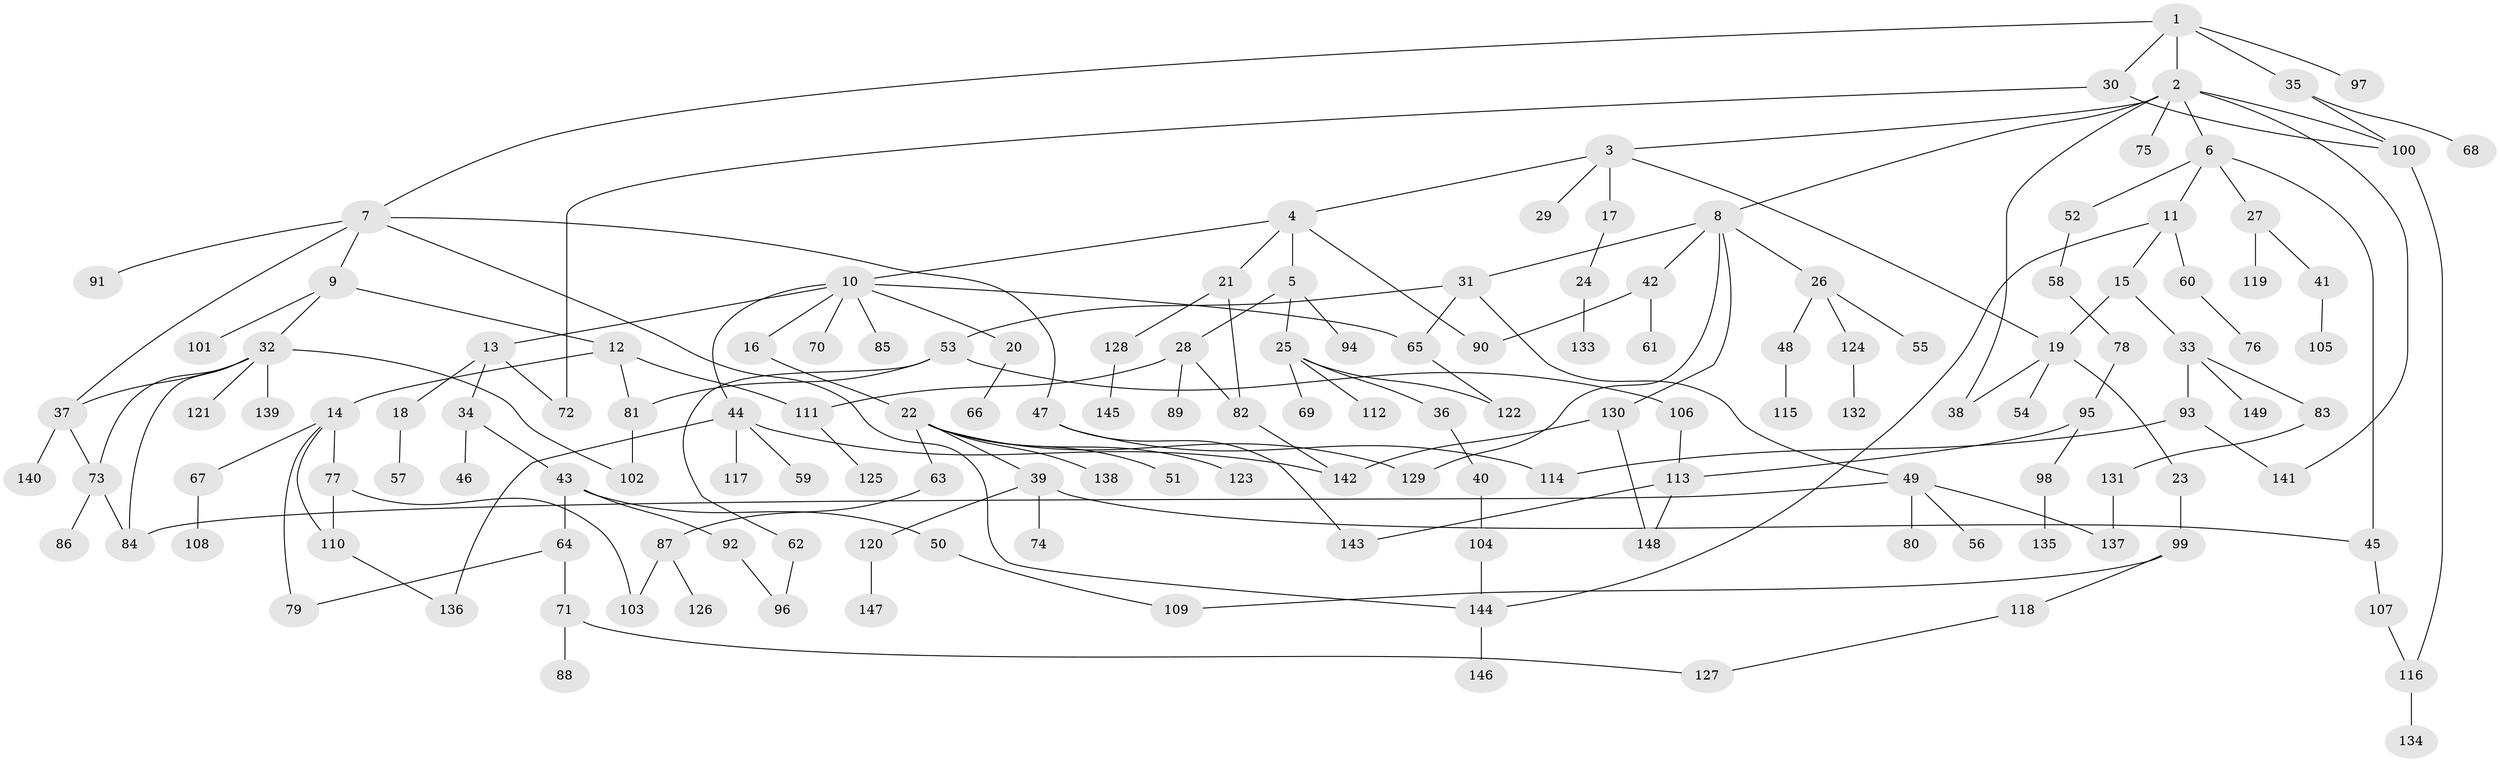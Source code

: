 // coarse degree distribution, {5: 0.0380952380952381, 4: 0.1619047619047619, 3: 0.2, 2: 0.38095238095238093, 6: 0.01904761904761905, 1: 0.18095238095238095, 7: 0.01904761904761905}
// Generated by graph-tools (version 1.1) at 2025/36/03/04/25 23:36:12]
// undirected, 149 vertices, 184 edges
graph export_dot {
  node [color=gray90,style=filled];
  1;
  2;
  3;
  4;
  5;
  6;
  7;
  8;
  9;
  10;
  11;
  12;
  13;
  14;
  15;
  16;
  17;
  18;
  19;
  20;
  21;
  22;
  23;
  24;
  25;
  26;
  27;
  28;
  29;
  30;
  31;
  32;
  33;
  34;
  35;
  36;
  37;
  38;
  39;
  40;
  41;
  42;
  43;
  44;
  45;
  46;
  47;
  48;
  49;
  50;
  51;
  52;
  53;
  54;
  55;
  56;
  57;
  58;
  59;
  60;
  61;
  62;
  63;
  64;
  65;
  66;
  67;
  68;
  69;
  70;
  71;
  72;
  73;
  74;
  75;
  76;
  77;
  78;
  79;
  80;
  81;
  82;
  83;
  84;
  85;
  86;
  87;
  88;
  89;
  90;
  91;
  92;
  93;
  94;
  95;
  96;
  97;
  98;
  99;
  100;
  101;
  102;
  103;
  104;
  105;
  106;
  107;
  108;
  109;
  110;
  111;
  112;
  113;
  114;
  115;
  116;
  117;
  118;
  119;
  120;
  121;
  122;
  123;
  124;
  125;
  126;
  127;
  128;
  129;
  130;
  131;
  132;
  133;
  134;
  135;
  136;
  137;
  138;
  139;
  140;
  141;
  142;
  143;
  144;
  145;
  146;
  147;
  148;
  149;
  1 -- 2;
  1 -- 7;
  1 -- 30;
  1 -- 35;
  1 -- 97;
  2 -- 3;
  2 -- 6;
  2 -- 8;
  2 -- 75;
  2 -- 100;
  2 -- 141;
  2 -- 38;
  3 -- 4;
  3 -- 17;
  3 -- 19;
  3 -- 29;
  4 -- 5;
  4 -- 10;
  4 -- 21;
  4 -- 90;
  5 -- 25;
  5 -- 28;
  5 -- 94;
  6 -- 11;
  6 -- 27;
  6 -- 52;
  6 -- 45;
  7 -- 9;
  7 -- 37;
  7 -- 47;
  7 -- 91;
  7 -- 144;
  8 -- 26;
  8 -- 31;
  8 -- 42;
  8 -- 129;
  8 -- 130;
  9 -- 12;
  9 -- 32;
  9 -- 101;
  10 -- 13;
  10 -- 16;
  10 -- 20;
  10 -- 44;
  10 -- 70;
  10 -- 85;
  10 -- 65;
  11 -- 15;
  11 -- 60;
  11 -- 144;
  12 -- 14;
  12 -- 111;
  12 -- 81;
  13 -- 18;
  13 -- 34;
  13 -- 72;
  14 -- 67;
  14 -- 77;
  14 -- 79;
  14 -- 110;
  15 -- 33;
  15 -- 19;
  16 -- 22;
  17 -- 24;
  18 -- 57;
  19 -- 23;
  19 -- 38;
  19 -- 54;
  20 -- 66;
  21 -- 82;
  21 -- 128;
  22 -- 39;
  22 -- 51;
  22 -- 63;
  22 -- 123;
  22 -- 138;
  22 -- 129;
  23 -- 99;
  24 -- 133;
  25 -- 36;
  25 -- 69;
  25 -- 112;
  25 -- 122;
  26 -- 48;
  26 -- 55;
  26 -- 124;
  27 -- 41;
  27 -- 119;
  28 -- 89;
  28 -- 111;
  28 -- 82;
  30 -- 100;
  30 -- 72;
  31 -- 49;
  31 -- 53;
  31 -- 65;
  32 -- 84;
  32 -- 102;
  32 -- 121;
  32 -- 139;
  32 -- 73;
  32 -- 37;
  33 -- 83;
  33 -- 93;
  33 -- 149;
  34 -- 43;
  34 -- 46;
  35 -- 68;
  35 -- 100;
  36 -- 40;
  37 -- 73;
  37 -- 140;
  39 -- 45;
  39 -- 74;
  39 -- 120;
  40 -- 104;
  41 -- 105;
  42 -- 61;
  42 -- 90;
  43 -- 50;
  43 -- 64;
  43 -- 92;
  44 -- 59;
  44 -- 117;
  44 -- 142;
  44 -- 136;
  45 -- 107;
  47 -- 114;
  47 -- 143;
  48 -- 115;
  49 -- 56;
  49 -- 80;
  49 -- 137;
  49 -- 84;
  50 -- 109;
  52 -- 58;
  53 -- 62;
  53 -- 81;
  53 -- 106;
  58 -- 78;
  60 -- 76;
  62 -- 96;
  63 -- 87;
  64 -- 71;
  64 -- 79;
  65 -- 122;
  67 -- 108;
  71 -- 88;
  71 -- 127;
  73 -- 86;
  73 -- 84;
  77 -- 110;
  77 -- 103;
  78 -- 95;
  81 -- 102;
  82 -- 142;
  83 -- 131;
  87 -- 103;
  87 -- 126;
  92 -- 96;
  93 -- 141;
  93 -- 114;
  95 -- 98;
  95 -- 113;
  98 -- 135;
  99 -- 109;
  99 -- 118;
  100 -- 116;
  104 -- 144;
  106 -- 113;
  107 -- 116;
  110 -- 136;
  111 -- 125;
  113 -- 143;
  113 -- 148;
  116 -- 134;
  118 -- 127;
  120 -- 147;
  124 -- 132;
  128 -- 145;
  130 -- 148;
  130 -- 142;
  131 -- 137;
  144 -- 146;
}
